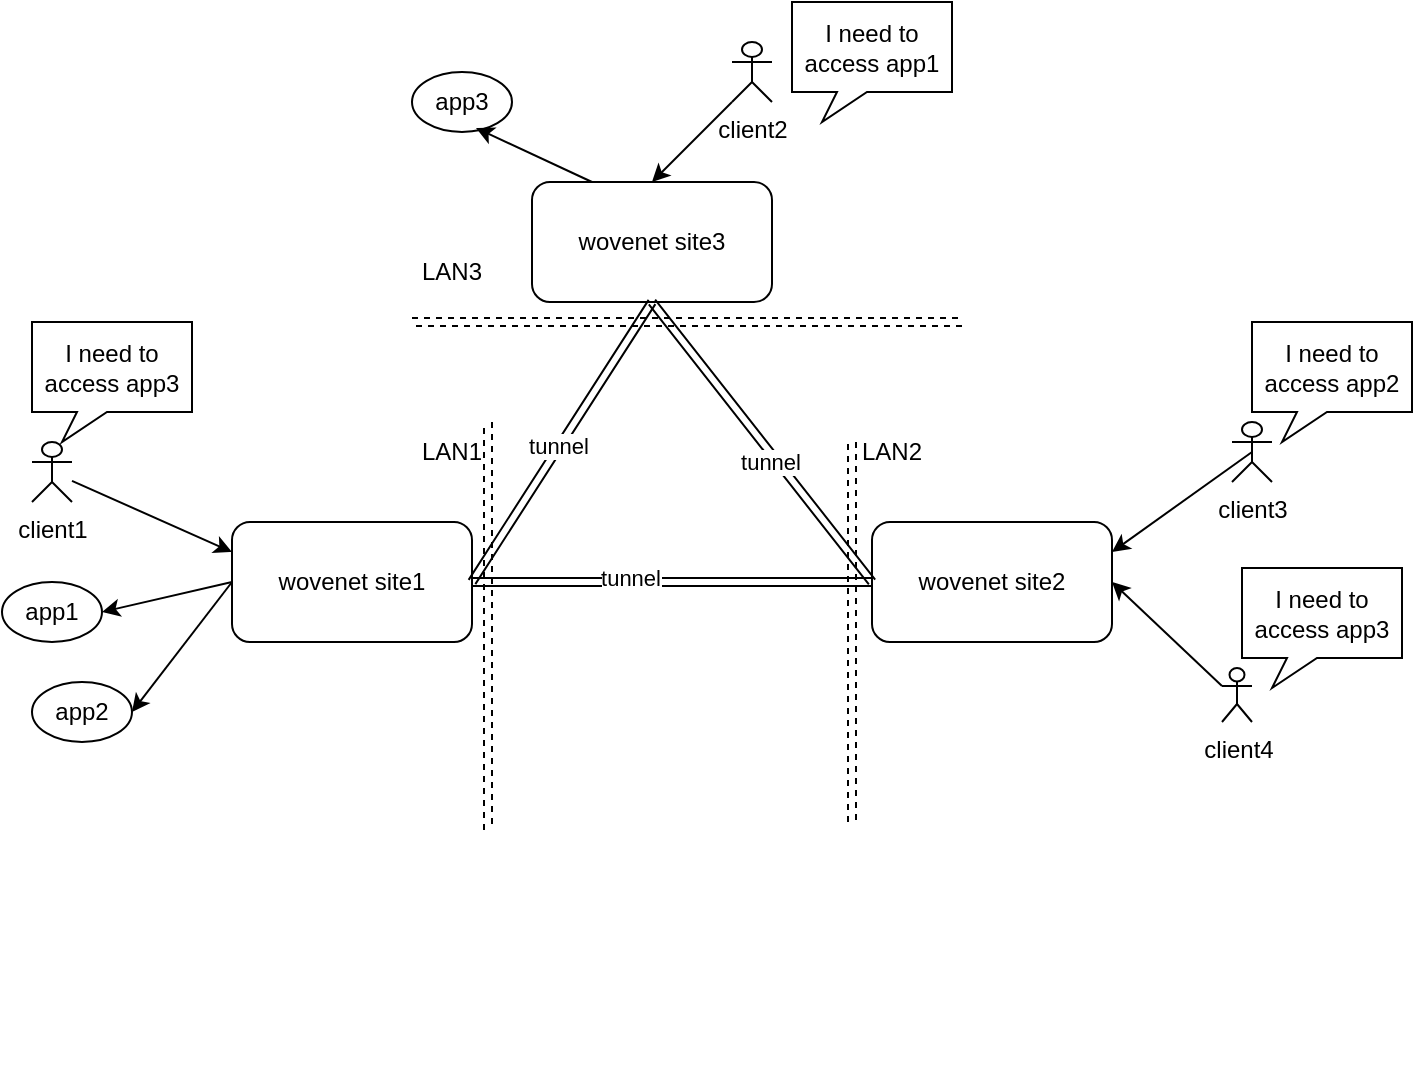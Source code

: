<mxfile version="26.2.13">
  <diagram name="第 1 页" id="XxIdvfPsT50OVHPSUJlw">
    <mxGraphModel dx="1428" dy="777" grid="1" gridSize="10" guides="1" tooltips="1" connect="1" arrows="1" fold="1" page="1" pageScale="1" pageWidth="827" pageHeight="1169" math="0" shadow="0">
      <root>
        <mxCell id="0" />
        <mxCell id="1" parent="0" />
        <mxCell id="5cEkeA_gDzNrQTjtaeKf-12" value="wovenet site1" style="rounded=1;whiteSpace=wrap;html=1;" vertex="1" parent="1">
          <mxGeometry x="230" y="330" width="120" height="60" as="geometry" />
        </mxCell>
        <mxCell id="5cEkeA_gDzNrQTjtaeKf-13" value="client1" style="shape=umlActor;verticalLabelPosition=bottom;verticalAlign=top;html=1;outlineConnect=0;" vertex="1" parent="1">
          <mxGeometry x="130" y="290" width="20" height="30" as="geometry" />
        </mxCell>
        <mxCell id="5cEkeA_gDzNrQTjtaeKf-14" value="app1" style="ellipse;whiteSpace=wrap;html=1;" vertex="1" parent="1">
          <mxGeometry x="115" y="360" width="50" height="30" as="geometry" />
        </mxCell>
        <mxCell id="5cEkeA_gDzNrQTjtaeKf-15" value="app2" style="ellipse;whiteSpace=wrap;html=1;" vertex="1" parent="1">
          <mxGeometry x="130" y="410" width="50" height="30" as="geometry" />
        </mxCell>
        <mxCell id="5cEkeA_gDzNrQTjtaeKf-16" value="wovenet site2" style="rounded=1;whiteSpace=wrap;html=1;" vertex="1" parent="1">
          <mxGeometry x="550" y="330" width="120" height="60" as="geometry" />
        </mxCell>
        <mxCell id="5cEkeA_gDzNrQTjtaeKf-17" value="" style="shape=link;endArrow=classic;startArrow=classic;html=1;rounded=0;exitX=1;exitY=0.5;exitDx=0;exitDy=0;" edge="1" parent="1" source="5cEkeA_gDzNrQTjtaeKf-12">
          <mxGeometry width="100" height="100" relative="1" as="geometry">
            <mxPoint x="410" y="420" as="sourcePoint" />
            <mxPoint x="550" y="360" as="targetPoint" />
          </mxGeometry>
        </mxCell>
        <mxCell id="5cEkeA_gDzNrQTjtaeKf-53" value="tunnel" style="edgeLabel;html=1;align=center;verticalAlign=middle;resizable=0;points=[];" vertex="1" connectable="0" parent="5cEkeA_gDzNrQTjtaeKf-17">
          <mxGeometry x="-0.21" y="2" relative="1" as="geometry">
            <mxPoint as="offset" />
          </mxGeometry>
        </mxCell>
        <mxCell id="5cEkeA_gDzNrQTjtaeKf-18" value="wovenet site3" style="rounded=1;whiteSpace=wrap;html=1;" vertex="1" parent="1">
          <mxGeometry x="380" y="160" width="120" height="60" as="geometry" />
        </mxCell>
        <mxCell id="5cEkeA_gDzNrQTjtaeKf-19" value="" style="shape=link;endArrow=classic;startArrow=classic;html=1;rounded=0;exitX=1;exitY=0.5;exitDx=0;exitDy=0;entryX=0.5;entryY=1;entryDx=0;entryDy=0;" edge="1" parent="1" source="5cEkeA_gDzNrQTjtaeKf-12" target="5cEkeA_gDzNrQTjtaeKf-18">
          <mxGeometry width="100" height="100" relative="1" as="geometry">
            <mxPoint x="370" y="360" as="sourcePoint" />
            <mxPoint x="560" y="370" as="targetPoint" />
          </mxGeometry>
        </mxCell>
        <mxCell id="5cEkeA_gDzNrQTjtaeKf-55" value="tunnel" style="edgeLabel;html=1;align=center;verticalAlign=middle;resizable=0;points=[];" vertex="1" connectable="0" parent="5cEkeA_gDzNrQTjtaeKf-19">
          <mxGeometry x="-0.029" y="1" relative="1" as="geometry">
            <mxPoint as="offset" />
          </mxGeometry>
        </mxCell>
        <mxCell id="5cEkeA_gDzNrQTjtaeKf-20" value="" style="shape=link;endArrow=classic;startArrow=classic;html=1;rounded=0;exitX=0;exitY=0.5;exitDx=0;exitDy=0;entryX=0.5;entryY=1;entryDx=0;entryDy=0;" edge="1" parent="1" source="5cEkeA_gDzNrQTjtaeKf-16" target="5cEkeA_gDzNrQTjtaeKf-18">
          <mxGeometry width="100" height="100" relative="1" as="geometry">
            <mxPoint x="360" y="370" as="sourcePoint" />
            <mxPoint x="440" y="160" as="targetPoint" />
          </mxGeometry>
        </mxCell>
        <mxCell id="5cEkeA_gDzNrQTjtaeKf-54" value="tunnel" style="edgeLabel;html=1;align=center;verticalAlign=middle;resizable=0;points=[];" vertex="1" connectable="0" parent="5cEkeA_gDzNrQTjtaeKf-20">
          <mxGeometry x="-0.106" y="3" relative="1" as="geometry">
            <mxPoint as="offset" />
          </mxGeometry>
        </mxCell>
        <mxCell id="5cEkeA_gDzNrQTjtaeKf-21" value="app3" style="ellipse;whiteSpace=wrap;html=1;" vertex="1" parent="1">
          <mxGeometry x="320" y="105" width="50" height="30" as="geometry" />
        </mxCell>
        <mxCell id="5cEkeA_gDzNrQTjtaeKf-24" value="" style="shape=link;endArrow=classic;startArrow=classic;html=1;rounded=0;dashed=1;" edge="1" parent="1">
          <mxGeometry width="100" height="100" relative="1" as="geometry">
            <mxPoint x="320" y="230" as="sourcePoint" />
            <mxPoint x="595" y="230" as="targetPoint" />
          </mxGeometry>
        </mxCell>
        <mxCell id="5cEkeA_gDzNrQTjtaeKf-25" value="client2" style="shape=umlActor;verticalLabelPosition=bottom;verticalAlign=top;html=1;outlineConnect=0;" vertex="1" parent="1">
          <mxGeometry x="480" y="90" width="20" height="30" as="geometry" />
        </mxCell>
        <mxCell id="5cEkeA_gDzNrQTjtaeKf-26" value="" style="endArrow=classic;html=1;rounded=0;exitX=0;exitY=1;exitDx=0;exitDy=0;exitPerimeter=0;entryX=0.5;entryY=0;entryDx=0;entryDy=0;" edge="1" parent="1" source="5cEkeA_gDzNrQTjtaeKf-25" target="5cEkeA_gDzNrQTjtaeKf-18">
          <mxGeometry width="50" height="50" relative="1" as="geometry">
            <mxPoint x="290" y="560" as="sourcePoint" />
            <mxPoint x="340" y="510" as="targetPoint" />
          </mxGeometry>
        </mxCell>
        <mxCell id="5cEkeA_gDzNrQTjtaeKf-30" value="" style="endArrow=classic;html=1;rounded=0;exitX=0;exitY=0.5;exitDx=0;exitDy=0;entryX=1;entryY=0.5;entryDx=0;entryDy=0;" edge="1" parent="1" source="5cEkeA_gDzNrQTjtaeKf-12" target="5cEkeA_gDzNrQTjtaeKf-14">
          <mxGeometry width="50" height="50" relative="1" as="geometry">
            <mxPoint x="290" y="610" as="sourcePoint" />
            <mxPoint x="340" y="560" as="targetPoint" />
          </mxGeometry>
        </mxCell>
        <mxCell id="5cEkeA_gDzNrQTjtaeKf-31" value="" style="endArrow=classic;html=1;rounded=0;exitX=0;exitY=0.5;exitDx=0;exitDy=0;entryX=1;entryY=0.5;entryDx=0;entryDy=0;" edge="1" parent="1" source="5cEkeA_gDzNrQTjtaeKf-12" target="5cEkeA_gDzNrQTjtaeKf-15">
          <mxGeometry width="50" height="50" relative="1" as="geometry">
            <mxPoint x="290" y="610" as="sourcePoint" />
            <mxPoint x="340" y="560" as="targetPoint" />
          </mxGeometry>
        </mxCell>
        <mxCell id="5cEkeA_gDzNrQTjtaeKf-33" value="" style="endArrow=classic;html=1;rounded=0;exitX=0.25;exitY=0;exitDx=0;exitDy=0;entryX=0.64;entryY=0.933;entryDx=0;entryDy=0;entryPerimeter=0;" edge="1" parent="1" source="5cEkeA_gDzNrQTjtaeKf-18" target="5cEkeA_gDzNrQTjtaeKf-21">
          <mxGeometry width="50" height="50" relative="1" as="geometry">
            <mxPoint x="290" y="560" as="sourcePoint" />
            <mxPoint x="340" y="510" as="targetPoint" />
          </mxGeometry>
        </mxCell>
        <mxCell id="5cEkeA_gDzNrQTjtaeKf-34" value="" style="endArrow=classic;html=1;rounded=0;entryX=0;entryY=0.25;entryDx=0;entryDy=0;" edge="1" parent="1" source="5cEkeA_gDzNrQTjtaeKf-13" target="5cEkeA_gDzNrQTjtaeKf-12">
          <mxGeometry width="50" height="50" relative="1" as="geometry">
            <mxPoint x="290" y="610" as="sourcePoint" />
            <mxPoint x="340" y="560" as="targetPoint" />
          </mxGeometry>
        </mxCell>
        <mxCell id="5cEkeA_gDzNrQTjtaeKf-35" value="client3" style="shape=umlActor;verticalLabelPosition=bottom;verticalAlign=top;html=1;outlineConnect=0;" vertex="1" parent="1">
          <mxGeometry x="730" y="280" width="20" height="30" as="geometry" />
        </mxCell>
        <mxCell id="5cEkeA_gDzNrQTjtaeKf-38" value="" style="shape=link;endArrow=classic;startArrow=classic;html=1;rounded=0;dashed=1;" edge="1" parent="1">
          <mxGeometry width="100" height="100" relative="1" as="geometry">
            <mxPoint x="540" y="480" as="sourcePoint" />
            <mxPoint x="540" y="290" as="targetPoint" />
          </mxGeometry>
        </mxCell>
        <mxCell id="5cEkeA_gDzNrQTjtaeKf-39" value="" style="shape=link;endArrow=classic;startArrow=classic;html=1;rounded=0;dashed=1;" edge="1" parent="1">
          <mxGeometry width="100" height="100" relative="1" as="geometry">
            <mxPoint x="358" y="484" as="sourcePoint" />
            <mxPoint x="358" y="280" as="targetPoint" />
          </mxGeometry>
        </mxCell>
        <mxCell id="5cEkeA_gDzNrQTjtaeKf-41" value="LAN1" style="text;html=1;align=center;verticalAlign=middle;whiteSpace=wrap;rounded=0;" vertex="1" parent="1">
          <mxGeometry x="310" y="280" width="60" height="30" as="geometry" />
        </mxCell>
        <mxCell id="5cEkeA_gDzNrQTjtaeKf-42" value="LAN2" style="text;html=1;align=center;verticalAlign=middle;whiteSpace=wrap;rounded=0;" vertex="1" parent="1">
          <mxGeometry x="530" y="280" width="60" height="30" as="geometry" />
        </mxCell>
        <mxCell id="5cEkeA_gDzNrQTjtaeKf-43" value="LAN3" style="text;html=1;align=center;verticalAlign=middle;whiteSpace=wrap;rounded=0;" vertex="1" parent="1">
          <mxGeometry x="310" y="190" width="60" height="30" as="geometry" />
        </mxCell>
        <mxCell id="5cEkeA_gDzNrQTjtaeKf-45" value="I need to access app3" style="whiteSpace=wrap;html=1;shape=mxgraph.basic.rectCallout;dx=30;dy=15;boundedLbl=1;" vertex="1" parent="1">
          <mxGeometry x="130" y="230" width="80" height="60" as="geometry" />
        </mxCell>
        <mxCell id="5cEkeA_gDzNrQTjtaeKf-46" value="I need to access app1" style="whiteSpace=wrap;html=1;shape=mxgraph.basic.rectCallout;dx=30;dy=15;boundedLbl=1;" vertex="1" parent="1">
          <mxGeometry x="510" y="70" width="80" height="60" as="geometry" />
        </mxCell>
        <mxCell id="5cEkeA_gDzNrQTjtaeKf-47" value="I need to access app2" style="whiteSpace=wrap;html=1;shape=mxgraph.basic.rectCallout;dx=30;dy=15;boundedLbl=1;" vertex="1" parent="1">
          <mxGeometry x="740" y="230" width="80" height="60" as="geometry" />
        </mxCell>
        <mxCell id="5cEkeA_gDzNrQTjtaeKf-48" value="" style="endArrow=classic;html=1;rounded=0;exitX=0.5;exitY=0.5;exitDx=0;exitDy=0;exitPerimeter=0;entryX=1;entryY=0.25;entryDx=0;entryDy=0;" edge="1" parent="1" source="5cEkeA_gDzNrQTjtaeKf-35" target="5cEkeA_gDzNrQTjtaeKf-16">
          <mxGeometry width="50" height="50" relative="1" as="geometry">
            <mxPoint x="290" y="610" as="sourcePoint" />
            <mxPoint x="340" y="560" as="targetPoint" />
          </mxGeometry>
        </mxCell>
        <mxCell id="5cEkeA_gDzNrQTjtaeKf-49" value="client4" style="shape=umlActor;verticalLabelPosition=bottom;verticalAlign=top;html=1;outlineConnect=0;" vertex="1" parent="1">
          <mxGeometry x="725" y="403" width="15" height="27" as="geometry" />
        </mxCell>
        <mxCell id="5cEkeA_gDzNrQTjtaeKf-50" value="I need to access app3" style="whiteSpace=wrap;html=1;shape=mxgraph.basic.rectCallout;dx=30;dy=15;boundedLbl=1;" vertex="1" parent="1">
          <mxGeometry x="735" y="353" width="80" height="60" as="geometry" />
        </mxCell>
        <mxCell id="5cEkeA_gDzNrQTjtaeKf-51" value="" style="endArrow=classic;html=1;rounded=0;exitX=0;exitY=0.333;exitDx=0;exitDy=0;exitPerimeter=0;entryX=1;entryY=0.5;entryDx=0;entryDy=0;" edge="1" parent="1" source="5cEkeA_gDzNrQTjtaeKf-49" target="5cEkeA_gDzNrQTjtaeKf-16">
          <mxGeometry width="50" height="50" relative="1" as="geometry">
            <mxPoint x="290" y="610" as="sourcePoint" />
            <mxPoint x="340" y="560" as="targetPoint" />
          </mxGeometry>
        </mxCell>
        <mxCell id="5cEkeA_gDzNrQTjtaeKf-56" value="" style="curved=1;endArrow=classic;html=1;rounded=0;strokeColor=none;" edge="1" parent="1">
          <mxGeometry width="50" height="50" relative="1" as="geometry">
            <mxPoint x="290" y="610" as="sourcePoint" />
            <mxPoint x="340" y="560" as="targetPoint" />
            <Array as="points">
              <mxPoint x="340" y="610" />
              <mxPoint x="290" y="560" />
            </Array>
          </mxGeometry>
        </mxCell>
      </root>
    </mxGraphModel>
  </diagram>
</mxfile>
